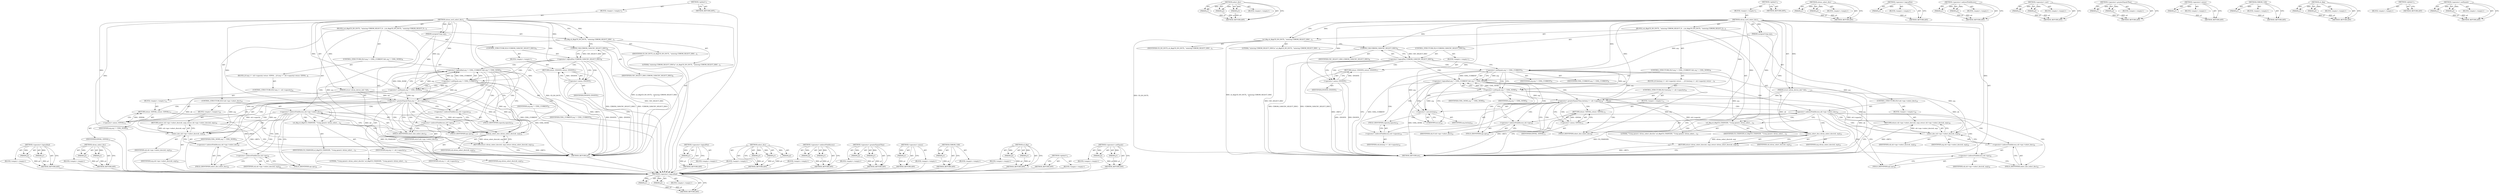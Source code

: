 digraph "&lt;operator&gt;.notEquals" {
vulnerable_109 [label=<(METHOD,&lt;operator&gt;.logicalAnd)>];
vulnerable_110 [label=<(PARAM,p1)>];
vulnerable_111 [label=<(PARAM,p2)>];
vulnerable_112 [label=<(BLOCK,&lt;empty&gt;,&lt;empty&gt;)>];
vulnerable_113 [label=<(METHOD_RETURN,ANY)>];
vulnerable_134 [label=<(METHOD,select_disc)>];
vulnerable_135 [label=<(PARAM,p1)>];
vulnerable_136 [label=<(PARAM,p2)>];
vulnerable_137 [label=<(PARAM,p3)>];
vulnerable_138 [label=<(BLOCK,&lt;empty&gt;,&lt;empty&gt;)>];
vulnerable_139 [label=<(METHOD_RETURN,ANY)>];
vulnerable_6 [label=<(METHOD,&lt;global&gt;)<SUB>1</SUB>>];
vulnerable_7 [label=<(BLOCK,&lt;empty&gt;,&lt;empty&gt;)<SUB>1</SUB>>];
vulnerable_8 [label=<(METHOD,cdrom_ioctl_select_disc)<SUB>1</SUB>>];
vulnerable_9 [label=<(PARAM,struct cdrom_device_info *cdi)<SUB>1</SUB>>];
vulnerable_10 [label=<(PARAM,unsigned long arg)<SUB>2</SUB>>];
vulnerable_11 [label=<(BLOCK,{
	cd_dbg(CD_DO_IOCTL, &quot;entering CDROM_SELECT_D...,{
	cd_dbg(CD_DO_IOCTL, &quot;entering CDROM_SELECT_D...)<SUB>3</SUB>>];
vulnerable_12 [label=<(cd_dbg,cd_dbg(CD_DO_IOCTL, &quot;entering CDROM_SELECT_DISC...)<SUB>4</SUB>>];
vulnerable_13 [label=<(IDENTIFIER,CD_DO_IOCTL,cd_dbg(CD_DO_IOCTL, &quot;entering CDROM_SELECT_DISC...)<SUB>4</SUB>>];
vulnerable_14 [label=<(LITERAL,&quot;entering CDROM_SELECT_DISC\n&quot;,cd_dbg(CD_DO_IOCTL, &quot;entering CDROM_SELECT_DISC...)<SUB>4</SUB>>];
vulnerable_15 [label=<(CONTROL_STRUCTURE,IF,if (!CDROM_CAN(CDC_SELECT_DISC)))<SUB>6</SUB>>];
vulnerable_16 [label=<(&lt;operator&gt;.logicalNot,!CDROM_CAN(CDC_SELECT_DISC))<SUB>6</SUB>>];
vulnerable_17 [label=<(CDROM_CAN,CDROM_CAN(CDC_SELECT_DISC))<SUB>6</SUB>>];
vulnerable_18 [label=<(IDENTIFIER,CDC_SELECT_DISC,CDROM_CAN(CDC_SELECT_DISC))<SUB>6</SUB>>];
vulnerable_19 [label=<(BLOCK,&lt;empty&gt;,&lt;empty&gt;)<SUB>7</SUB>>];
vulnerable_20 [label=<(RETURN,return -ENOSYS;,return -ENOSYS;)<SUB>7</SUB>>];
vulnerable_21 [label=<(&lt;operator&gt;.minus,-ENOSYS)<SUB>7</SUB>>];
vulnerable_22 [label=<(IDENTIFIER,ENOSYS,-ENOSYS)<SUB>7</SUB>>];
vulnerable_23 [label=<(CONTROL_STRUCTURE,IF,if (arg != CDSL_CURRENT &amp;&amp; arg != CDSL_NONE))<SUB>9</SUB>>];
vulnerable_24 [label=<(&lt;operator&gt;.logicalAnd,arg != CDSL_CURRENT &amp;&amp; arg != CDSL_NONE)<SUB>9</SUB>>];
vulnerable_25 [label=<(&lt;operator&gt;.notEquals,arg != CDSL_CURRENT)<SUB>9</SUB>>];
vulnerable_26 [label=<(IDENTIFIER,arg,arg != CDSL_CURRENT)<SUB>9</SUB>>];
vulnerable_27 [label=<(IDENTIFIER,CDSL_CURRENT,arg != CDSL_CURRENT)<SUB>9</SUB>>];
vulnerable_28 [label=<(&lt;operator&gt;.notEquals,arg != CDSL_NONE)<SUB>9</SUB>>];
vulnerable_29 [label=<(IDENTIFIER,arg,arg != CDSL_NONE)<SUB>9</SUB>>];
vulnerable_30 [label=<(IDENTIFIER,CDSL_NONE,arg != CDSL_NONE)<SUB>9</SUB>>];
vulnerable_31 [label=<(BLOCK,{
		if ((int)arg &gt;= cdi-&gt;capacity)
 			return -...,{
		if ((int)arg &gt;= cdi-&gt;capacity)
 			return -...)<SUB>9</SUB>>];
vulnerable_32 [label=<(CONTROL_STRUCTURE,IF,if ((int)arg &gt;= cdi-&gt;capacity))<SUB>10</SUB>>];
vulnerable_33 [label=<(&lt;operator&gt;.greaterEqualsThan,(int)arg &gt;= cdi-&gt;capacity)<SUB>10</SUB>>];
vulnerable_34 [label=<(&lt;operator&gt;.cast,(int)arg)<SUB>10</SUB>>];
vulnerable_35 [label=<(UNKNOWN,int,int)<SUB>10</SUB>>];
vulnerable_36 [label=<(IDENTIFIER,arg,(int)arg)<SUB>10</SUB>>];
vulnerable_37 [label=<(&lt;operator&gt;.indirectFieldAccess,cdi-&gt;capacity)<SUB>10</SUB>>];
vulnerable_38 [label=<(IDENTIFIER,cdi,(int)arg &gt;= cdi-&gt;capacity)<SUB>10</SUB>>];
vulnerable_39 [label=<(FIELD_IDENTIFIER,capacity,capacity)<SUB>10</SUB>>];
vulnerable_40 [label=<(BLOCK,&lt;empty&gt;,&lt;empty&gt;)<SUB>11</SUB>>];
vulnerable_41 [label=<(RETURN,return -EINVAL;,return -EINVAL;)<SUB>11</SUB>>];
vulnerable_42 [label=<(&lt;operator&gt;.minus,-EINVAL)<SUB>11</SUB>>];
vulnerable_43 [label=<(IDENTIFIER,EINVAL,-EINVAL)<SUB>11</SUB>>];
vulnerable_44 [label=<(CONTROL_STRUCTURE,IF,if (cdi-&gt;ops-&gt;select_disc))<SUB>19</SUB>>];
vulnerable_45 [label=<(&lt;operator&gt;.indirectFieldAccess,cdi-&gt;ops-&gt;select_disc)<SUB>19</SUB>>];
vulnerable_46 [label=<(&lt;operator&gt;.indirectFieldAccess,cdi-&gt;ops)<SUB>19</SUB>>];
vulnerable_47 [label=<(IDENTIFIER,cdi,if (cdi-&gt;ops-&gt;select_disc))<SUB>19</SUB>>];
vulnerable_48 [label=<(FIELD_IDENTIFIER,ops,ops)<SUB>19</SUB>>];
vulnerable_49 [label=<(FIELD_IDENTIFIER,select_disc,select_disc)<SUB>19</SUB>>];
vulnerable_50 [label=<(BLOCK,&lt;empty&gt;,&lt;empty&gt;)<SUB>20</SUB>>];
vulnerable_51 [label=<(RETURN,return cdi-&gt;ops-&gt;select_disc(cdi, arg);,return cdi-&gt;ops-&gt;select_disc(cdi, arg);)<SUB>20</SUB>>];
vulnerable_52 [label=<(select_disc,cdi-&gt;ops-&gt;select_disc(cdi, arg))<SUB>20</SUB>>];
vulnerable_53 [label=<(&lt;operator&gt;.indirectFieldAccess,cdi-&gt;ops-&gt;select_disc)<SUB>20</SUB>>];
vulnerable_54 [label=<(&lt;operator&gt;.indirectFieldAccess,cdi-&gt;ops)<SUB>20</SUB>>];
vulnerable_55 [label=<(IDENTIFIER,cdi,cdi-&gt;ops-&gt;select_disc(cdi, arg))<SUB>20</SUB>>];
vulnerable_56 [label=<(FIELD_IDENTIFIER,ops,ops)<SUB>20</SUB>>];
vulnerable_57 [label=<(FIELD_IDENTIFIER,select_disc,select_disc)<SUB>20</SUB>>];
vulnerable_58 [label=<(IDENTIFIER,cdi,cdi-&gt;ops-&gt;select_disc(cdi, arg))<SUB>20</SUB>>];
vulnerable_59 [label=<(IDENTIFIER,arg,cdi-&gt;ops-&gt;select_disc(cdi, arg))<SUB>20</SUB>>];
vulnerable_60 [label=<(cd_dbg,cd_dbg(CD_CHANGER, &quot;Using generic cdrom_select_...)<SUB>22</SUB>>];
vulnerable_61 [label=<(IDENTIFIER,CD_CHANGER,cd_dbg(CD_CHANGER, &quot;Using generic cdrom_select_...)<SUB>22</SUB>>];
vulnerable_62 [label=<(LITERAL,&quot;Using generic cdrom_select_disc()\n&quot;,cd_dbg(CD_CHANGER, &quot;Using generic cdrom_select_...)<SUB>22</SUB>>];
vulnerable_63 [label=<(RETURN,return cdrom_select_disc(cdi, arg);,return cdrom_select_disc(cdi, arg);)<SUB>23</SUB>>];
vulnerable_64 [label=<(cdrom_select_disc,cdrom_select_disc(cdi, arg))<SUB>23</SUB>>];
vulnerable_65 [label=<(IDENTIFIER,cdi,cdrom_select_disc(cdi, arg))<SUB>23</SUB>>];
vulnerable_66 [label=<(IDENTIFIER,arg,cdrom_select_disc(cdi, arg))<SUB>23</SUB>>];
vulnerable_67 [label=<(METHOD_RETURN,int)<SUB>1</SUB>>];
vulnerable_69 [label=<(METHOD_RETURN,ANY)<SUB>1</SUB>>];
vulnerable_140 [label=<(METHOD,cdrom_select_disc)>];
vulnerable_141 [label=<(PARAM,p1)>];
vulnerable_142 [label=<(PARAM,p2)>];
vulnerable_143 [label=<(BLOCK,&lt;empty&gt;,&lt;empty&gt;)>];
vulnerable_144 [label=<(METHOD_RETURN,ANY)>];
vulnerable_97 [label=<(METHOD,&lt;operator&gt;.logicalNot)>];
vulnerable_98 [label=<(PARAM,p1)>];
vulnerable_99 [label=<(BLOCK,&lt;empty&gt;,&lt;empty&gt;)>];
vulnerable_100 [label=<(METHOD_RETURN,ANY)>];
vulnerable_129 [label=<(METHOD,&lt;operator&gt;.indirectFieldAccess)>];
vulnerable_130 [label=<(PARAM,p1)>];
vulnerable_131 [label=<(PARAM,p2)>];
vulnerable_132 [label=<(BLOCK,&lt;empty&gt;,&lt;empty&gt;)>];
vulnerable_133 [label=<(METHOD_RETURN,ANY)>];
vulnerable_124 [label=<(METHOD,&lt;operator&gt;.cast)>];
vulnerable_125 [label=<(PARAM,p1)>];
vulnerable_126 [label=<(PARAM,p2)>];
vulnerable_127 [label=<(BLOCK,&lt;empty&gt;,&lt;empty&gt;)>];
vulnerable_128 [label=<(METHOD_RETURN,ANY)>];
vulnerable_119 [label=<(METHOD,&lt;operator&gt;.greaterEqualsThan)>];
vulnerable_120 [label=<(PARAM,p1)>];
vulnerable_121 [label=<(PARAM,p2)>];
vulnerable_122 [label=<(BLOCK,&lt;empty&gt;,&lt;empty&gt;)>];
vulnerable_123 [label=<(METHOD_RETURN,ANY)>];
vulnerable_105 [label=<(METHOD,&lt;operator&gt;.minus)>];
vulnerable_106 [label=<(PARAM,p1)>];
vulnerable_107 [label=<(BLOCK,&lt;empty&gt;,&lt;empty&gt;)>];
vulnerable_108 [label=<(METHOD_RETURN,ANY)>];
vulnerable_101 [label=<(METHOD,CDROM_CAN)>];
vulnerable_102 [label=<(PARAM,p1)>];
vulnerable_103 [label=<(BLOCK,&lt;empty&gt;,&lt;empty&gt;)>];
vulnerable_104 [label=<(METHOD_RETURN,ANY)>];
vulnerable_92 [label=<(METHOD,cd_dbg)>];
vulnerable_93 [label=<(PARAM,p1)>];
vulnerable_94 [label=<(PARAM,p2)>];
vulnerable_95 [label=<(BLOCK,&lt;empty&gt;,&lt;empty&gt;)>];
vulnerable_96 [label=<(METHOD_RETURN,ANY)>];
vulnerable_86 [label=<(METHOD,&lt;global&gt;)<SUB>1</SUB>>];
vulnerable_87 [label=<(BLOCK,&lt;empty&gt;,&lt;empty&gt;)>];
vulnerable_88 [label=<(METHOD_RETURN,ANY)>];
vulnerable_114 [label=<(METHOD,&lt;operator&gt;.notEquals)>];
vulnerable_115 [label=<(PARAM,p1)>];
vulnerable_116 [label=<(PARAM,p2)>];
vulnerable_117 [label=<(BLOCK,&lt;empty&gt;,&lt;empty&gt;)>];
vulnerable_118 [label=<(METHOD_RETURN,ANY)>];
fixed_107 [label=<(METHOD,&lt;operator&gt;.logicalAnd)>];
fixed_108 [label=<(PARAM,p1)>];
fixed_109 [label=<(PARAM,p2)>];
fixed_110 [label=<(BLOCK,&lt;empty&gt;,&lt;empty&gt;)>];
fixed_111 [label=<(METHOD_RETURN,ANY)>];
fixed_133 [label=<(METHOD,cdrom_select_disc)>];
fixed_134 [label=<(PARAM,p1)>];
fixed_135 [label=<(PARAM,p2)>];
fixed_136 [label=<(BLOCK,&lt;empty&gt;,&lt;empty&gt;)>];
fixed_137 [label=<(METHOD_RETURN,ANY)>];
fixed_6 [label=<(METHOD,&lt;global&gt;)<SUB>1</SUB>>];
fixed_7 [label=<(BLOCK,&lt;empty&gt;,&lt;empty&gt;)<SUB>1</SUB>>];
fixed_8 [label=<(METHOD,cdrom_ioctl_select_disc)<SUB>1</SUB>>];
fixed_9 [label=<(PARAM,struct cdrom_device_info *cdi)<SUB>1</SUB>>];
fixed_10 [label=<(PARAM,unsigned long arg)<SUB>2</SUB>>];
fixed_11 [label=<(BLOCK,{
	cd_dbg(CD_DO_IOCTL, &quot;entering CDROM_SELECT_D...,{
	cd_dbg(CD_DO_IOCTL, &quot;entering CDROM_SELECT_D...)<SUB>3</SUB>>];
fixed_12 [label=<(cd_dbg,cd_dbg(CD_DO_IOCTL, &quot;entering CDROM_SELECT_DISC...)<SUB>4</SUB>>];
fixed_13 [label=<(IDENTIFIER,CD_DO_IOCTL,cd_dbg(CD_DO_IOCTL, &quot;entering CDROM_SELECT_DISC...)<SUB>4</SUB>>];
fixed_14 [label=<(LITERAL,&quot;entering CDROM_SELECT_DISC\n&quot;,cd_dbg(CD_DO_IOCTL, &quot;entering CDROM_SELECT_DISC...)<SUB>4</SUB>>];
fixed_15 [label=<(CONTROL_STRUCTURE,IF,if (!CDROM_CAN(CDC_SELECT_DISC)))<SUB>6</SUB>>];
fixed_16 [label=<(&lt;operator&gt;.logicalNot,!CDROM_CAN(CDC_SELECT_DISC))<SUB>6</SUB>>];
fixed_17 [label=<(CDROM_CAN,CDROM_CAN(CDC_SELECT_DISC))<SUB>6</SUB>>];
fixed_18 [label=<(IDENTIFIER,CDC_SELECT_DISC,CDROM_CAN(CDC_SELECT_DISC))<SUB>6</SUB>>];
fixed_19 [label=<(BLOCK,&lt;empty&gt;,&lt;empty&gt;)<SUB>7</SUB>>];
fixed_20 [label=<(RETURN,return -ENOSYS;,return -ENOSYS;)<SUB>7</SUB>>];
fixed_21 [label=<(&lt;operator&gt;.minus,-ENOSYS)<SUB>7</SUB>>];
fixed_22 [label=<(IDENTIFIER,ENOSYS,-ENOSYS)<SUB>7</SUB>>];
fixed_23 [label=<(CONTROL_STRUCTURE,IF,if (arg != CDSL_CURRENT &amp;&amp; arg != CDSL_NONE))<SUB>9</SUB>>];
fixed_24 [label=<(&lt;operator&gt;.logicalAnd,arg != CDSL_CURRENT &amp;&amp; arg != CDSL_NONE)<SUB>9</SUB>>];
fixed_25 [label=<(&lt;operator&gt;.notEquals,arg != CDSL_CURRENT)<SUB>9</SUB>>];
fixed_26 [label=<(IDENTIFIER,arg,arg != CDSL_CURRENT)<SUB>9</SUB>>];
fixed_27 [label=<(IDENTIFIER,CDSL_CURRENT,arg != CDSL_CURRENT)<SUB>9</SUB>>];
fixed_28 [label=<(&lt;operator&gt;.notEquals,arg != CDSL_NONE)<SUB>9</SUB>>];
fixed_29 [label=<(IDENTIFIER,arg,arg != CDSL_NONE)<SUB>9</SUB>>];
fixed_30 [label=<(IDENTIFIER,CDSL_NONE,arg != CDSL_NONE)<SUB>9</SUB>>];
fixed_31 [label=<(BLOCK,{
		if (arg &gt;= cdi-&gt;capacity)
 			return -EINVA...,{
		if (arg &gt;= cdi-&gt;capacity)
 			return -EINVA...)<SUB>9</SUB>>];
fixed_32 [label=<(CONTROL_STRUCTURE,IF,if (arg &gt;= cdi-&gt;capacity))<SUB>10</SUB>>];
fixed_33 [label=<(&lt;operator&gt;.greaterEqualsThan,arg &gt;= cdi-&gt;capacity)<SUB>10</SUB>>];
fixed_34 [label=<(IDENTIFIER,arg,arg &gt;= cdi-&gt;capacity)<SUB>10</SUB>>];
fixed_35 [label=<(&lt;operator&gt;.indirectFieldAccess,cdi-&gt;capacity)<SUB>10</SUB>>];
fixed_36 [label=<(IDENTIFIER,cdi,arg &gt;= cdi-&gt;capacity)<SUB>10</SUB>>];
fixed_37 [label=<(FIELD_IDENTIFIER,capacity,capacity)<SUB>10</SUB>>];
fixed_38 [label=<(BLOCK,&lt;empty&gt;,&lt;empty&gt;)<SUB>11</SUB>>];
fixed_39 [label=<(RETURN,return -EINVAL;,return -EINVAL;)<SUB>11</SUB>>];
fixed_40 [label=<(&lt;operator&gt;.minus,-EINVAL)<SUB>11</SUB>>];
fixed_41 [label=<(IDENTIFIER,EINVAL,-EINVAL)<SUB>11</SUB>>];
fixed_42 [label=<(CONTROL_STRUCTURE,IF,if (cdi-&gt;ops-&gt;select_disc))<SUB>19</SUB>>];
fixed_43 [label=<(&lt;operator&gt;.indirectFieldAccess,cdi-&gt;ops-&gt;select_disc)<SUB>19</SUB>>];
fixed_44 [label=<(&lt;operator&gt;.indirectFieldAccess,cdi-&gt;ops)<SUB>19</SUB>>];
fixed_45 [label=<(IDENTIFIER,cdi,if (cdi-&gt;ops-&gt;select_disc))<SUB>19</SUB>>];
fixed_46 [label=<(FIELD_IDENTIFIER,ops,ops)<SUB>19</SUB>>];
fixed_47 [label=<(FIELD_IDENTIFIER,select_disc,select_disc)<SUB>19</SUB>>];
fixed_48 [label=<(BLOCK,&lt;empty&gt;,&lt;empty&gt;)<SUB>20</SUB>>];
fixed_49 [label=<(RETURN,return cdi-&gt;ops-&gt;select_disc(cdi, arg);,return cdi-&gt;ops-&gt;select_disc(cdi, arg);)<SUB>20</SUB>>];
fixed_50 [label=<(select_disc,cdi-&gt;ops-&gt;select_disc(cdi, arg))<SUB>20</SUB>>];
fixed_51 [label=<(&lt;operator&gt;.indirectFieldAccess,cdi-&gt;ops-&gt;select_disc)<SUB>20</SUB>>];
fixed_52 [label=<(&lt;operator&gt;.indirectFieldAccess,cdi-&gt;ops)<SUB>20</SUB>>];
fixed_53 [label=<(IDENTIFIER,cdi,cdi-&gt;ops-&gt;select_disc(cdi, arg))<SUB>20</SUB>>];
fixed_54 [label=<(FIELD_IDENTIFIER,ops,ops)<SUB>20</SUB>>];
fixed_55 [label=<(FIELD_IDENTIFIER,select_disc,select_disc)<SUB>20</SUB>>];
fixed_56 [label=<(IDENTIFIER,cdi,cdi-&gt;ops-&gt;select_disc(cdi, arg))<SUB>20</SUB>>];
fixed_57 [label=<(IDENTIFIER,arg,cdi-&gt;ops-&gt;select_disc(cdi, arg))<SUB>20</SUB>>];
fixed_58 [label=<(cd_dbg,cd_dbg(CD_CHANGER, &quot;Using generic cdrom_select_...)<SUB>22</SUB>>];
fixed_59 [label=<(IDENTIFIER,CD_CHANGER,cd_dbg(CD_CHANGER, &quot;Using generic cdrom_select_...)<SUB>22</SUB>>];
fixed_60 [label=<(LITERAL,&quot;Using generic cdrom_select_disc()\n&quot;,cd_dbg(CD_CHANGER, &quot;Using generic cdrom_select_...)<SUB>22</SUB>>];
fixed_61 [label=<(RETURN,return cdrom_select_disc(cdi, arg);,return cdrom_select_disc(cdi, arg);)<SUB>23</SUB>>];
fixed_62 [label=<(cdrom_select_disc,cdrom_select_disc(cdi, arg))<SUB>23</SUB>>];
fixed_63 [label=<(IDENTIFIER,cdi,cdrom_select_disc(cdi, arg))<SUB>23</SUB>>];
fixed_64 [label=<(IDENTIFIER,arg,cdrom_select_disc(cdi, arg))<SUB>23</SUB>>];
fixed_65 [label=<(METHOD_RETURN,int)<SUB>1</SUB>>];
fixed_67 [label=<(METHOD_RETURN,ANY)<SUB>1</SUB>>];
fixed_95 [label=<(METHOD,&lt;operator&gt;.logicalNot)>];
fixed_96 [label=<(PARAM,p1)>];
fixed_97 [label=<(BLOCK,&lt;empty&gt;,&lt;empty&gt;)>];
fixed_98 [label=<(METHOD_RETURN,ANY)>];
fixed_127 [label=<(METHOD,select_disc)>];
fixed_128 [label=<(PARAM,p1)>];
fixed_129 [label=<(PARAM,p2)>];
fixed_130 [label=<(PARAM,p3)>];
fixed_131 [label=<(BLOCK,&lt;empty&gt;,&lt;empty&gt;)>];
fixed_132 [label=<(METHOD_RETURN,ANY)>];
fixed_122 [label=<(METHOD,&lt;operator&gt;.indirectFieldAccess)>];
fixed_123 [label=<(PARAM,p1)>];
fixed_124 [label=<(PARAM,p2)>];
fixed_125 [label=<(BLOCK,&lt;empty&gt;,&lt;empty&gt;)>];
fixed_126 [label=<(METHOD_RETURN,ANY)>];
fixed_117 [label=<(METHOD,&lt;operator&gt;.greaterEqualsThan)>];
fixed_118 [label=<(PARAM,p1)>];
fixed_119 [label=<(PARAM,p2)>];
fixed_120 [label=<(BLOCK,&lt;empty&gt;,&lt;empty&gt;)>];
fixed_121 [label=<(METHOD_RETURN,ANY)>];
fixed_103 [label=<(METHOD,&lt;operator&gt;.minus)>];
fixed_104 [label=<(PARAM,p1)>];
fixed_105 [label=<(BLOCK,&lt;empty&gt;,&lt;empty&gt;)>];
fixed_106 [label=<(METHOD_RETURN,ANY)>];
fixed_99 [label=<(METHOD,CDROM_CAN)>];
fixed_100 [label=<(PARAM,p1)>];
fixed_101 [label=<(BLOCK,&lt;empty&gt;,&lt;empty&gt;)>];
fixed_102 [label=<(METHOD_RETURN,ANY)>];
fixed_90 [label=<(METHOD,cd_dbg)>];
fixed_91 [label=<(PARAM,p1)>];
fixed_92 [label=<(PARAM,p2)>];
fixed_93 [label=<(BLOCK,&lt;empty&gt;,&lt;empty&gt;)>];
fixed_94 [label=<(METHOD_RETURN,ANY)>];
fixed_84 [label=<(METHOD,&lt;global&gt;)<SUB>1</SUB>>];
fixed_85 [label=<(BLOCK,&lt;empty&gt;,&lt;empty&gt;)>];
fixed_86 [label=<(METHOD_RETURN,ANY)>];
fixed_112 [label=<(METHOD,&lt;operator&gt;.notEquals)>];
fixed_113 [label=<(PARAM,p1)>];
fixed_114 [label=<(PARAM,p2)>];
fixed_115 [label=<(BLOCK,&lt;empty&gt;,&lt;empty&gt;)>];
fixed_116 [label=<(METHOD_RETURN,ANY)>];
vulnerable_109 -> vulnerable_110  [key=0, label="AST: "];
vulnerable_109 -> vulnerable_110  [key=1, label="DDG: "];
vulnerable_109 -> vulnerable_112  [key=0, label="AST: "];
vulnerable_109 -> vulnerable_111  [key=0, label="AST: "];
vulnerable_109 -> vulnerable_111  [key=1, label="DDG: "];
vulnerable_109 -> vulnerable_113  [key=0, label="AST: "];
vulnerable_109 -> vulnerable_113  [key=1, label="CFG: "];
vulnerable_110 -> vulnerable_113  [key=0, label="DDG: p1"];
vulnerable_111 -> vulnerable_113  [key=0, label="DDG: p2"];
vulnerable_134 -> vulnerable_135  [key=0, label="AST: "];
vulnerable_134 -> vulnerable_135  [key=1, label="DDG: "];
vulnerable_134 -> vulnerable_138  [key=0, label="AST: "];
vulnerable_134 -> vulnerable_136  [key=0, label="AST: "];
vulnerable_134 -> vulnerable_136  [key=1, label="DDG: "];
vulnerable_134 -> vulnerable_139  [key=0, label="AST: "];
vulnerable_134 -> vulnerable_139  [key=1, label="CFG: "];
vulnerable_134 -> vulnerable_137  [key=0, label="AST: "];
vulnerable_134 -> vulnerable_137  [key=1, label="DDG: "];
vulnerable_135 -> vulnerable_139  [key=0, label="DDG: p1"];
vulnerable_136 -> vulnerable_139  [key=0, label="DDG: p2"];
vulnerable_137 -> vulnerable_139  [key=0, label="DDG: p3"];
vulnerable_6 -> vulnerable_7  [key=0, label="AST: "];
vulnerable_6 -> vulnerable_69  [key=0, label="AST: "];
vulnerable_6 -> vulnerable_69  [key=1, label="CFG: "];
vulnerable_7 -> vulnerable_8  [key=0, label="AST: "];
vulnerable_8 -> vulnerable_9  [key=0, label="AST: "];
vulnerable_8 -> vulnerable_9  [key=1, label="DDG: "];
vulnerable_8 -> vulnerable_10  [key=0, label="AST: "];
vulnerable_8 -> vulnerable_10  [key=1, label="DDG: "];
vulnerable_8 -> vulnerable_11  [key=0, label="AST: "];
vulnerable_8 -> vulnerable_67  [key=0, label="AST: "];
vulnerable_8 -> vulnerable_12  [key=0, label="CFG: "];
vulnerable_8 -> vulnerable_12  [key=1, label="DDG: "];
vulnerable_8 -> vulnerable_60  [key=0, label="DDG: "];
vulnerable_8 -> vulnerable_64  [key=0, label="DDG: "];
vulnerable_8 -> vulnerable_17  [key=0, label="DDG: "];
vulnerable_8 -> vulnerable_25  [key=0, label="DDG: "];
vulnerable_8 -> vulnerable_28  [key=0, label="DDG: "];
vulnerable_8 -> vulnerable_21  [key=0, label="DDG: "];
vulnerable_8 -> vulnerable_33  [key=0, label="DDG: "];
vulnerable_8 -> vulnerable_52  [key=0, label="DDG: "];
vulnerable_8 -> vulnerable_34  [key=0, label="DDG: "];
vulnerable_8 -> vulnerable_42  [key=0, label="DDG: "];
vulnerable_9 -> vulnerable_67  [key=0, label="DDG: cdi"];
vulnerable_9 -> vulnerable_64  [key=0, label="DDG: cdi"];
vulnerable_9 -> vulnerable_33  [key=0, label="DDG: cdi"];
vulnerable_9 -> vulnerable_52  [key=0, label="DDG: cdi"];
vulnerable_10 -> vulnerable_67  [key=0, label="DDG: arg"];
vulnerable_10 -> vulnerable_25  [key=0, label="DDG: arg"];
vulnerable_11 -> vulnerable_12  [key=0, label="AST: "];
vulnerable_11 -> vulnerable_15  [key=0, label="AST: "];
vulnerable_11 -> vulnerable_23  [key=0, label="AST: "];
vulnerable_11 -> vulnerable_44  [key=0, label="AST: "];
vulnerable_11 -> vulnerable_60  [key=0, label="AST: "];
vulnerable_11 -> vulnerable_63  [key=0, label="AST: "];
vulnerable_12 -> vulnerable_13  [key=0, label="AST: "];
vulnerable_12 -> vulnerable_14  [key=0, label="AST: "];
vulnerable_12 -> vulnerable_17  [key=0, label="CFG: "];
vulnerable_12 -> vulnerable_67  [key=0, label="DDG: cd_dbg(CD_DO_IOCTL, &quot;entering CDROM_SELECT_DISC\n&quot;)"];
vulnerable_12 -> vulnerable_67  [key=1, label="DDG: CD_DO_IOCTL"];
vulnerable_15 -> vulnerable_16  [key=0, label="AST: "];
vulnerable_15 -> vulnerable_19  [key=0, label="AST: "];
vulnerable_16 -> vulnerable_17  [key=0, label="AST: "];
vulnerable_16 -> vulnerable_21  [key=0, label="CFG: "];
vulnerable_16 -> vulnerable_21  [key=1, label="CDG: "];
vulnerable_16 -> vulnerable_25  [key=0, label="CFG: "];
vulnerable_16 -> vulnerable_25  [key=1, label="CDG: "];
vulnerable_16 -> vulnerable_67  [key=0, label="DDG: CDROM_CAN(CDC_SELECT_DISC)"];
vulnerable_16 -> vulnerable_67  [key=1, label="DDG: !CDROM_CAN(CDC_SELECT_DISC)"];
vulnerable_16 -> vulnerable_24  [key=0, label="CDG: "];
vulnerable_16 -> vulnerable_20  [key=0, label="CDG: "];
vulnerable_17 -> vulnerable_18  [key=0, label="AST: "];
vulnerable_17 -> vulnerable_16  [key=0, label="CFG: "];
vulnerable_17 -> vulnerable_16  [key=1, label="DDG: CDC_SELECT_DISC"];
vulnerable_17 -> vulnerable_67  [key=0, label="DDG: CDC_SELECT_DISC"];
vulnerable_19 -> vulnerable_20  [key=0, label="AST: "];
vulnerable_20 -> vulnerable_21  [key=0, label="AST: "];
vulnerable_20 -> vulnerable_67  [key=0, label="CFG: "];
vulnerable_20 -> vulnerable_67  [key=1, label="DDG: &lt;RET&gt;"];
vulnerable_21 -> vulnerable_22  [key=0, label="AST: "];
vulnerable_21 -> vulnerable_20  [key=0, label="CFG: "];
vulnerable_21 -> vulnerable_20  [key=1, label="DDG: -ENOSYS"];
vulnerable_21 -> vulnerable_67  [key=0, label="DDG: ENOSYS"];
vulnerable_21 -> vulnerable_67  [key=1, label="DDG: -ENOSYS"];
vulnerable_23 -> vulnerable_24  [key=0, label="AST: "];
vulnerable_23 -> vulnerable_31  [key=0, label="AST: "];
vulnerable_24 -> vulnerable_25  [key=0, label="AST: "];
vulnerable_24 -> vulnerable_28  [key=0, label="AST: "];
vulnerable_24 -> vulnerable_35  [key=0, label="CFG: "];
vulnerable_24 -> vulnerable_35  [key=1, label="CDG: "];
vulnerable_24 -> vulnerable_48  [key=0, label="CFG: "];
vulnerable_24 -> vulnerable_48  [key=1, label="CDG: "];
vulnerable_24 -> vulnerable_34  [key=0, label="CDG: "];
vulnerable_24 -> vulnerable_49  [key=0, label="CDG: "];
vulnerable_24 -> vulnerable_33  [key=0, label="CDG: "];
vulnerable_24 -> vulnerable_37  [key=0, label="CDG: "];
vulnerable_24 -> vulnerable_46  [key=0, label="CDG: "];
vulnerable_24 -> vulnerable_45  [key=0, label="CDG: "];
vulnerable_24 -> vulnerable_39  [key=0, label="CDG: "];
vulnerable_25 -> vulnerable_26  [key=0, label="AST: "];
vulnerable_25 -> vulnerable_27  [key=0, label="AST: "];
vulnerable_25 -> vulnerable_24  [key=0, label="CFG: "];
vulnerable_25 -> vulnerable_24  [key=1, label="DDG: arg"];
vulnerable_25 -> vulnerable_24  [key=2, label="DDG: CDSL_CURRENT"];
vulnerable_25 -> vulnerable_28  [key=0, label="CFG: "];
vulnerable_25 -> vulnerable_28  [key=1, label="DDG: arg"];
vulnerable_25 -> vulnerable_28  [key=2, label="CDG: "];
vulnerable_25 -> vulnerable_67  [key=0, label="DDG: CDSL_CURRENT"];
vulnerable_25 -> vulnerable_64  [key=0, label="DDG: arg"];
vulnerable_25 -> vulnerable_33  [key=0, label="DDG: arg"];
vulnerable_25 -> vulnerable_52  [key=0, label="DDG: arg"];
vulnerable_25 -> vulnerable_34  [key=0, label="DDG: arg"];
vulnerable_28 -> vulnerable_29  [key=0, label="AST: "];
vulnerable_28 -> vulnerable_30  [key=0, label="AST: "];
vulnerable_28 -> vulnerable_24  [key=0, label="CFG: "];
vulnerable_28 -> vulnerable_24  [key=1, label="DDG: arg"];
vulnerable_28 -> vulnerable_24  [key=2, label="DDG: CDSL_NONE"];
vulnerable_28 -> vulnerable_67  [key=0, label="DDG: CDSL_NONE"];
vulnerable_28 -> vulnerable_64  [key=0, label="DDG: arg"];
vulnerable_28 -> vulnerable_33  [key=0, label="DDG: arg"];
vulnerable_28 -> vulnerable_52  [key=0, label="DDG: arg"];
vulnerable_28 -> vulnerable_34  [key=0, label="DDG: arg"];
vulnerable_31 -> vulnerable_32  [key=0, label="AST: "];
vulnerable_32 -> vulnerable_33  [key=0, label="AST: "];
vulnerable_32 -> vulnerable_40  [key=0, label="AST: "];
vulnerable_33 -> vulnerable_34  [key=0, label="AST: "];
vulnerable_33 -> vulnerable_37  [key=0, label="AST: "];
vulnerable_33 -> vulnerable_42  [key=0, label="CFG: "];
vulnerable_33 -> vulnerable_42  [key=1, label="CDG: "];
vulnerable_33 -> vulnerable_48  [key=0, label="CFG: "];
vulnerable_33 -> vulnerable_48  [key=1, label="CDG: "];
vulnerable_33 -> vulnerable_64  [key=0, label="DDG: cdi-&gt;capacity"];
vulnerable_33 -> vulnerable_52  [key=0, label="DDG: cdi-&gt;capacity"];
vulnerable_33 -> vulnerable_49  [key=0, label="CDG: "];
vulnerable_33 -> vulnerable_46  [key=0, label="CDG: "];
vulnerable_33 -> vulnerable_41  [key=0, label="CDG: "];
vulnerable_33 -> vulnerable_45  [key=0, label="CDG: "];
vulnerable_34 -> vulnerable_35  [key=0, label="AST: "];
vulnerable_34 -> vulnerable_36  [key=0, label="AST: "];
vulnerable_34 -> vulnerable_39  [key=0, label="CFG: "];
vulnerable_35 -> vulnerable_34  [key=0, label="CFG: "];
vulnerable_37 -> vulnerable_38  [key=0, label="AST: "];
vulnerable_37 -> vulnerable_39  [key=0, label="AST: "];
vulnerable_37 -> vulnerable_33  [key=0, label="CFG: "];
vulnerable_39 -> vulnerable_37  [key=0, label="CFG: "];
vulnerable_40 -> vulnerable_41  [key=0, label="AST: "];
vulnerable_41 -> vulnerable_42  [key=0, label="AST: "];
vulnerable_41 -> vulnerable_67  [key=0, label="CFG: "];
vulnerable_41 -> vulnerable_67  [key=1, label="DDG: &lt;RET&gt;"];
vulnerable_42 -> vulnerable_43  [key=0, label="AST: "];
vulnerable_42 -> vulnerable_41  [key=0, label="CFG: "];
vulnerable_42 -> vulnerable_41  [key=1, label="DDG: -EINVAL"];
vulnerable_44 -> vulnerable_45  [key=0, label="AST: "];
vulnerable_44 -> vulnerable_50  [key=0, label="AST: "];
vulnerable_45 -> vulnerable_46  [key=0, label="AST: "];
vulnerable_45 -> vulnerable_49  [key=0, label="AST: "];
vulnerable_45 -> vulnerable_56  [key=0, label="CFG: "];
vulnerable_45 -> vulnerable_56  [key=1, label="CDG: "];
vulnerable_45 -> vulnerable_60  [key=0, label="CFG: "];
vulnerable_45 -> vulnerable_60  [key=1, label="CDG: "];
vulnerable_45 -> vulnerable_64  [key=0, label="CDG: "];
vulnerable_45 -> vulnerable_51  [key=0, label="CDG: "];
vulnerable_45 -> vulnerable_57  [key=0, label="CDG: "];
vulnerable_45 -> vulnerable_52  [key=0, label="CDG: "];
vulnerable_45 -> vulnerable_53  [key=0, label="CDG: "];
vulnerable_45 -> vulnerable_63  [key=0, label="CDG: "];
vulnerable_45 -> vulnerable_54  [key=0, label="CDG: "];
vulnerable_46 -> vulnerable_47  [key=0, label="AST: "];
vulnerable_46 -> vulnerable_48  [key=0, label="AST: "];
vulnerable_46 -> vulnerable_49  [key=0, label="CFG: "];
vulnerable_48 -> vulnerable_46  [key=0, label="CFG: "];
vulnerable_49 -> vulnerable_45  [key=0, label="CFG: "];
vulnerable_50 -> vulnerable_51  [key=0, label="AST: "];
vulnerable_51 -> vulnerable_52  [key=0, label="AST: "];
vulnerable_51 -> vulnerable_67  [key=0, label="CFG: "];
vulnerable_51 -> vulnerable_67  [key=1, label="DDG: &lt;RET&gt;"];
vulnerable_52 -> vulnerable_53  [key=0, label="AST: "];
vulnerable_52 -> vulnerable_58  [key=0, label="AST: "];
vulnerable_52 -> vulnerable_59  [key=0, label="AST: "];
vulnerable_52 -> vulnerable_51  [key=0, label="CFG: "];
vulnerable_52 -> vulnerable_51  [key=1, label="DDG: cdi-&gt;ops-&gt;select_disc(cdi, arg)"];
vulnerable_53 -> vulnerable_54  [key=0, label="AST: "];
vulnerable_53 -> vulnerable_57  [key=0, label="AST: "];
vulnerable_53 -> vulnerable_52  [key=0, label="CFG: "];
vulnerable_54 -> vulnerable_55  [key=0, label="AST: "];
vulnerable_54 -> vulnerable_56  [key=0, label="AST: "];
vulnerable_54 -> vulnerable_57  [key=0, label="CFG: "];
vulnerable_56 -> vulnerable_54  [key=0, label="CFG: "];
vulnerable_57 -> vulnerable_53  [key=0, label="CFG: "];
vulnerable_60 -> vulnerable_61  [key=0, label="AST: "];
vulnerable_60 -> vulnerable_62  [key=0, label="AST: "];
vulnerable_60 -> vulnerable_64  [key=0, label="CFG: "];
vulnerable_60 -> vulnerable_67  [key=0, label="DDG: CD_CHANGER"];
vulnerable_63 -> vulnerable_64  [key=0, label="AST: "];
vulnerable_63 -> vulnerable_67  [key=0, label="CFG: "];
vulnerable_63 -> vulnerable_67  [key=1, label="DDG: &lt;RET&gt;"];
vulnerable_64 -> vulnerable_65  [key=0, label="AST: "];
vulnerable_64 -> vulnerable_66  [key=0, label="AST: "];
vulnerable_64 -> vulnerable_63  [key=0, label="CFG: "];
vulnerable_64 -> vulnerable_63  [key=1, label="DDG: cdrom_select_disc(cdi, arg)"];
vulnerable_140 -> vulnerable_141  [key=0, label="AST: "];
vulnerable_140 -> vulnerable_141  [key=1, label="DDG: "];
vulnerable_140 -> vulnerable_143  [key=0, label="AST: "];
vulnerable_140 -> vulnerable_142  [key=0, label="AST: "];
vulnerable_140 -> vulnerable_142  [key=1, label="DDG: "];
vulnerable_140 -> vulnerable_144  [key=0, label="AST: "];
vulnerable_140 -> vulnerable_144  [key=1, label="CFG: "];
vulnerable_141 -> vulnerable_144  [key=0, label="DDG: p1"];
vulnerable_142 -> vulnerable_144  [key=0, label="DDG: p2"];
vulnerable_97 -> vulnerable_98  [key=0, label="AST: "];
vulnerable_97 -> vulnerable_98  [key=1, label="DDG: "];
vulnerable_97 -> vulnerable_99  [key=0, label="AST: "];
vulnerable_97 -> vulnerable_100  [key=0, label="AST: "];
vulnerable_97 -> vulnerable_100  [key=1, label="CFG: "];
vulnerable_98 -> vulnerable_100  [key=0, label="DDG: p1"];
vulnerable_129 -> vulnerable_130  [key=0, label="AST: "];
vulnerable_129 -> vulnerable_130  [key=1, label="DDG: "];
vulnerable_129 -> vulnerable_132  [key=0, label="AST: "];
vulnerable_129 -> vulnerable_131  [key=0, label="AST: "];
vulnerable_129 -> vulnerable_131  [key=1, label="DDG: "];
vulnerable_129 -> vulnerable_133  [key=0, label="AST: "];
vulnerable_129 -> vulnerable_133  [key=1, label="CFG: "];
vulnerable_130 -> vulnerable_133  [key=0, label="DDG: p1"];
vulnerable_131 -> vulnerable_133  [key=0, label="DDG: p2"];
vulnerable_124 -> vulnerable_125  [key=0, label="AST: "];
vulnerable_124 -> vulnerable_125  [key=1, label="DDG: "];
vulnerable_124 -> vulnerable_127  [key=0, label="AST: "];
vulnerable_124 -> vulnerable_126  [key=0, label="AST: "];
vulnerable_124 -> vulnerable_126  [key=1, label="DDG: "];
vulnerable_124 -> vulnerable_128  [key=0, label="AST: "];
vulnerable_124 -> vulnerable_128  [key=1, label="CFG: "];
vulnerable_125 -> vulnerable_128  [key=0, label="DDG: p1"];
vulnerable_126 -> vulnerable_128  [key=0, label="DDG: p2"];
vulnerable_119 -> vulnerable_120  [key=0, label="AST: "];
vulnerable_119 -> vulnerable_120  [key=1, label="DDG: "];
vulnerable_119 -> vulnerable_122  [key=0, label="AST: "];
vulnerable_119 -> vulnerable_121  [key=0, label="AST: "];
vulnerable_119 -> vulnerable_121  [key=1, label="DDG: "];
vulnerable_119 -> vulnerable_123  [key=0, label="AST: "];
vulnerable_119 -> vulnerable_123  [key=1, label="CFG: "];
vulnerable_120 -> vulnerable_123  [key=0, label="DDG: p1"];
vulnerable_121 -> vulnerable_123  [key=0, label="DDG: p2"];
vulnerable_105 -> vulnerable_106  [key=0, label="AST: "];
vulnerable_105 -> vulnerable_106  [key=1, label="DDG: "];
vulnerable_105 -> vulnerable_107  [key=0, label="AST: "];
vulnerable_105 -> vulnerable_108  [key=0, label="AST: "];
vulnerable_105 -> vulnerable_108  [key=1, label="CFG: "];
vulnerable_106 -> vulnerable_108  [key=0, label="DDG: p1"];
vulnerable_101 -> vulnerable_102  [key=0, label="AST: "];
vulnerable_101 -> vulnerable_102  [key=1, label="DDG: "];
vulnerable_101 -> vulnerable_103  [key=0, label="AST: "];
vulnerable_101 -> vulnerable_104  [key=0, label="AST: "];
vulnerable_101 -> vulnerable_104  [key=1, label="CFG: "];
vulnerable_102 -> vulnerable_104  [key=0, label="DDG: p1"];
vulnerable_92 -> vulnerable_93  [key=0, label="AST: "];
vulnerable_92 -> vulnerable_93  [key=1, label="DDG: "];
vulnerable_92 -> vulnerable_95  [key=0, label="AST: "];
vulnerable_92 -> vulnerable_94  [key=0, label="AST: "];
vulnerable_92 -> vulnerable_94  [key=1, label="DDG: "];
vulnerable_92 -> vulnerable_96  [key=0, label="AST: "];
vulnerable_92 -> vulnerable_96  [key=1, label="CFG: "];
vulnerable_93 -> vulnerable_96  [key=0, label="DDG: p1"];
vulnerable_94 -> vulnerable_96  [key=0, label="DDG: p2"];
vulnerable_86 -> vulnerable_87  [key=0, label="AST: "];
vulnerable_86 -> vulnerable_88  [key=0, label="AST: "];
vulnerable_86 -> vulnerable_88  [key=1, label="CFG: "];
vulnerable_114 -> vulnerable_115  [key=0, label="AST: "];
vulnerable_114 -> vulnerable_115  [key=1, label="DDG: "];
vulnerable_114 -> vulnerable_117  [key=0, label="AST: "];
vulnerable_114 -> vulnerable_116  [key=0, label="AST: "];
vulnerable_114 -> vulnerable_116  [key=1, label="DDG: "];
vulnerable_114 -> vulnerable_118  [key=0, label="AST: "];
vulnerable_114 -> vulnerable_118  [key=1, label="CFG: "];
vulnerable_115 -> vulnerable_118  [key=0, label="DDG: p1"];
vulnerable_116 -> vulnerable_118  [key=0, label="DDG: p2"];
fixed_107 -> fixed_108  [key=0, label="AST: "];
fixed_107 -> fixed_108  [key=1, label="DDG: "];
fixed_107 -> fixed_110  [key=0, label="AST: "];
fixed_107 -> fixed_109  [key=0, label="AST: "];
fixed_107 -> fixed_109  [key=1, label="DDG: "];
fixed_107 -> fixed_111  [key=0, label="AST: "];
fixed_107 -> fixed_111  [key=1, label="CFG: "];
fixed_108 -> fixed_111  [key=0, label="DDG: p1"];
fixed_109 -> fixed_111  [key=0, label="DDG: p2"];
fixed_110 -> vulnerable_109  [key=0];
fixed_111 -> vulnerable_109  [key=0];
fixed_133 -> fixed_134  [key=0, label="AST: "];
fixed_133 -> fixed_134  [key=1, label="DDG: "];
fixed_133 -> fixed_136  [key=0, label="AST: "];
fixed_133 -> fixed_135  [key=0, label="AST: "];
fixed_133 -> fixed_135  [key=1, label="DDG: "];
fixed_133 -> fixed_137  [key=0, label="AST: "];
fixed_133 -> fixed_137  [key=1, label="CFG: "];
fixed_134 -> fixed_137  [key=0, label="DDG: p1"];
fixed_135 -> fixed_137  [key=0, label="DDG: p2"];
fixed_136 -> vulnerable_109  [key=0];
fixed_137 -> vulnerable_109  [key=0];
fixed_6 -> fixed_7  [key=0, label="AST: "];
fixed_6 -> fixed_67  [key=0, label="AST: "];
fixed_6 -> fixed_67  [key=1, label="CFG: "];
fixed_7 -> fixed_8  [key=0, label="AST: "];
fixed_8 -> fixed_9  [key=0, label="AST: "];
fixed_8 -> fixed_9  [key=1, label="DDG: "];
fixed_8 -> fixed_10  [key=0, label="AST: "];
fixed_8 -> fixed_10  [key=1, label="DDG: "];
fixed_8 -> fixed_11  [key=0, label="AST: "];
fixed_8 -> fixed_65  [key=0, label="AST: "];
fixed_8 -> fixed_12  [key=0, label="CFG: "];
fixed_8 -> fixed_12  [key=1, label="DDG: "];
fixed_8 -> fixed_58  [key=0, label="DDG: "];
fixed_8 -> fixed_62  [key=0, label="DDG: "];
fixed_8 -> fixed_17  [key=0, label="DDG: "];
fixed_8 -> fixed_25  [key=0, label="DDG: "];
fixed_8 -> fixed_28  [key=0, label="DDG: "];
fixed_8 -> fixed_21  [key=0, label="DDG: "];
fixed_8 -> fixed_33  [key=0, label="DDG: "];
fixed_8 -> fixed_50  [key=0, label="DDG: "];
fixed_8 -> fixed_40  [key=0, label="DDG: "];
fixed_9 -> fixed_65  [key=0, label="DDG: cdi"];
fixed_9 -> fixed_62  [key=0, label="DDG: cdi"];
fixed_9 -> fixed_33  [key=0, label="DDG: cdi"];
fixed_9 -> fixed_50  [key=0, label="DDG: cdi"];
fixed_10 -> fixed_65  [key=0, label="DDG: arg"];
fixed_10 -> fixed_25  [key=0, label="DDG: arg"];
fixed_11 -> fixed_12  [key=0, label="AST: "];
fixed_11 -> fixed_15  [key=0, label="AST: "];
fixed_11 -> fixed_23  [key=0, label="AST: "];
fixed_11 -> fixed_42  [key=0, label="AST: "];
fixed_11 -> fixed_58  [key=0, label="AST: "];
fixed_11 -> fixed_61  [key=0, label="AST: "];
fixed_12 -> fixed_13  [key=0, label="AST: "];
fixed_12 -> fixed_14  [key=0, label="AST: "];
fixed_12 -> fixed_17  [key=0, label="CFG: "];
fixed_12 -> fixed_65  [key=0, label="DDG: cd_dbg(CD_DO_IOCTL, &quot;entering CDROM_SELECT_DISC\n&quot;)"];
fixed_12 -> fixed_65  [key=1, label="DDG: CD_DO_IOCTL"];
fixed_13 -> vulnerable_109  [key=0];
fixed_14 -> vulnerable_109  [key=0];
fixed_15 -> fixed_16  [key=0, label="AST: "];
fixed_15 -> fixed_19  [key=0, label="AST: "];
fixed_16 -> fixed_17  [key=0, label="AST: "];
fixed_16 -> fixed_21  [key=0, label="CFG: "];
fixed_16 -> fixed_21  [key=1, label="CDG: "];
fixed_16 -> fixed_25  [key=0, label="CFG: "];
fixed_16 -> fixed_25  [key=1, label="CDG: "];
fixed_16 -> fixed_65  [key=0, label="DDG: CDROM_CAN(CDC_SELECT_DISC)"];
fixed_16 -> fixed_65  [key=1, label="DDG: !CDROM_CAN(CDC_SELECT_DISC)"];
fixed_16 -> fixed_24  [key=0, label="CDG: "];
fixed_16 -> fixed_20  [key=0, label="CDG: "];
fixed_17 -> fixed_18  [key=0, label="AST: "];
fixed_17 -> fixed_16  [key=0, label="CFG: "];
fixed_17 -> fixed_16  [key=1, label="DDG: CDC_SELECT_DISC"];
fixed_17 -> fixed_65  [key=0, label="DDG: CDC_SELECT_DISC"];
fixed_18 -> vulnerable_109  [key=0];
fixed_19 -> fixed_20  [key=0, label="AST: "];
fixed_20 -> fixed_21  [key=0, label="AST: "];
fixed_20 -> fixed_65  [key=0, label="CFG: "];
fixed_20 -> fixed_65  [key=1, label="DDG: &lt;RET&gt;"];
fixed_21 -> fixed_22  [key=0, label="AST: "];
fixed_21 -> fixed_20  [key=0, label="CFG: "];
fixed_21 -> fixed_20  [key=1, label="DDG: -ENOSYS"];
fixed_21 -> fixed_65  [key=0, label="DDG: ENOSYS"];
fixed_21 -> fixed_65  [key=1, label="DDG: -ENOSYS"];
fixed_22 -> vulnerable_109  [key=0];
fixed_23 -> fixed_24  [key=0, label="AST: "];
fixed_23 -> fixed_31  [key=0, label="AST: "];
fixed_24 -> fixed_25  [key=0, label="AST: "];
fixed_24 -> fixed_28  [key=0, label="AST: "];
fixed_24 -> fixed_37  [key=0, label="CFG: "];
fixed_24 -> fixed_37  [key=1, label="CDG: "];
fixed_24 -> fixed_46  [key=0, label="CFG: "];
fixed_24 -> fixed_46  [key=1, label="CDG: "];
fixed_24 -> fixed_47  [key=0, label="CDG: "];
fixed_24 -> fixed_33  [key=0, label="CDG: "];
fixed_24 -> fixed_44  [key=0, label="CDG: "];
fixed_24 -> fixed_35  [key=0, label="CDG: "];
fixed_24 -> fixed_43  [key=0, label="CDG: "];
fixed_25 -> fixed_26  [key=0, label="AST: "];
fixed_25 -> fixed_27  [key=0, label="AST: "];
fixed_25 -> fixed_24  [key=0, label="CFG: "];
fixed_25 -> fixed_24  [key=1, label="DDG: arg"];
fixed_25 -> fixed_24  [key=2, label="DDG: CDSL_CURRENT"];
fixed_25 -> fixed_28  [key=0, label="CFG: "];
fixed_25 -> fixed_28  [key=1, label="DDG: arg"];
fixed_25 -> fixed_28  [key=2, label="CDG: "];
fixed_25 -> fixed_65  [key=0, label="DDG: CDSL_CURRENT"];
fixed_25 -> fixed_62  [key=0, label="DDG: arg"];
fixed_25 -> fixed_33  [key=0, label="DDG: arg"];
fixed_25 -> fixed_50  [key=0, label="DDG: arg"];
fixed_26 -> vulnerable_109  [key=0];
fixed_27 -> vulnerable_109  [key=0];
fixed_28 -> fixed_29  [key=0, label="AST: "];
fixed_28 -> fixed_30  [key=0, label="AST: "];
fixed_28 -> fixed_24  [key=0, label="CFG: "];
fixed_28 -> fixed_24  [key=1, label="DDG: arg"];
fixed_28 -> fixed_24  [key=2, label="DDG: CDSL_NONE"];
fixed_28 -> fixed_65  [key=0, label="DDG: CDSL_NONE"];
fixed_28 -> fixed_62  [key=0, label="DDG: arg"];
fixed_28 -> fixed_33  [key=0, label="DDG: arg"];
fixed_28 -> fixed_50  [key=0, label="DDG: arg"];
fixed_29 -> vulnerable_109  [key=0];
fixed_30 -> vulnerable_109  [key=0];
fixed_31 -> fixed_32  [key=0, label="AST: "];
fixed_32 -> fixed_33  [key=0, label="AST: "];
fixed_32 -> fixed_38  [key=0, label="AST: "];
fixed_33 -> fixed_34  [key=0, label="AST: "];
fixed_33 -> fixed_35  [key=0, label="AST: "];
fixed_33 -> fixed_40  [key=0, label="CFG: "];
fixed_33 -> fixed_40  [key=1, label="CDG: "];
fixed_33 -> fixed_46  [key=0, label="CFG: "];
fixed_33 -> fixed_46  [key=1, label="CDG: "];
fixed_33 -> fixed_62  [key=0, label="DDG: cdi-&gt;capacity"];
fixed_33 -> fixed_62  [key=1, label="DDG: arg"];
fixed_33 -> fixed_50  [key=0, label="DDG: cdi-&gt;capacity"];
fixed_33 -> fixed_50  [key=1, label="DDG: arg"];
fixed_33 -> fixed_47  [key=0, label="CDG: "];
fixed_33 -> fixed_44  [key=0, label="CDG: "];
fixed_33 -> fixed_39  [key=0, label="CDG: "];
fixed_33 -> fixed_43  [key=0, label="CDG: "];
fixed_34 -> vulnerable_109  [key=0];
fixed_35 -> fixed_36  [key=0, label="AST: "];
fixed_35 -> fixed_37  [key=0, label="AST: "];
fixed_35 -> fixed_33  [key=0, label="CFG: "];
fixed_36 -> vulnerable_109  [key=0];
fixed_37 -> fixed_35  [key=0, label="CFG: "];
fixed_38 -> fixed_39  [key=0, label="AST: "];
fixed_39 -> fixed_40  [key=0, label="AST: "];
fixed_39 -> fixed_65  [key=0, label="CFG: "];
fixed_39 -> fixed_65  [key=1, label="DDG: &lt;RET&gt;"];
fixed_40 -> fixed_41  [key=0, label="AST: "];
fixed_40 -> fixed_39  [key=0, label="CFG: "];
fixed_40 -> fixed_39  [key=1, label="DDG: -EINVAL"];
fixed_41 -> vulnerable_109  [key=0];
fixed_42 -> fixed_43  [key=0, label="AST: "];
fixed_42 -> fixed_48  [key=0, label="AST: "];
fixed_43 -> fixed_44  [key=0, label="AST: "];
fixed_43 -> fixed_47  [key=0, label="AST: "];
fixed_43 -> fixed_54  [key=0, label="CFG: "];
fixed_43 -> fixed_54  [key=1, label="CDG: "];
fixed_43 -> fixed_58  [key=0, label="CFG: "];
fixed_43 -> fixed_58  [key=1, label="CDG: "];
fixed_43 -> fixed_49  [key=0, label="CDG: "];
fixed_43 -> fixed_61  [key=0, label="CDG: "];
fixed_43 -> fixed_51  [key=0, label="CDG: "];
fixed_43 -> fixed_52  [key=0, label="CDG: "];
fixed_43 -> fixed_50  [key=0, label="CDG: "];
fixed_43 -> fixed_55  [key=0, label="CDG: "];
fixed_43 -> fixed_62  [key=0, label="CDG: "];
fixed_44 -> fixed_45  [key=0, label="AST: "];
fixed_44 -> fixed_46  [key=0, label="AST: "];
fixed_44 -> fixed_47  [key=0, label="CFG: "];
fixed_45 -> vulnerable_109  [key=0];
fixed_46 -> fixed_44  [key=0, label="CFG: "];
fixed_47 -> fixed_43  [key=0, label="CFG: "];
fixed_48 -> fixed_49  [key=0, label="AST: "];
fixed_49 -> fixed_50  [key=0, label="AST: "];
fixed_49 -> fixed_65  [key=0, label="CFG: "];
fixed_49 -> fixed_65  [key=1, label="DDG: &lt;RET&gt;"];
fixed_50 -> fixed_51  [key=0, label="AST: "];
fixed_50 -> fixed_56  [key=0, label="AST: "];
fixed_50 -> fixed_57  [key=0, label="AST: "];
fixed_50 -> fixed_49  [key=0, label="CFG: "];
fixed_50 -> fixed_49  [key=1, label="DDG: cdi-&gt;ops-&gt;select_disc(cdi, arg)"];
fixed_51 -> fixed_52  [key=0, label="AST: "];
fixed_51 -> fixed_55  [key=0, label="AST: "];
fixed_51 -> fixed_50  [key=0, label="CFG: "];
fixed_52 -> fixed_53  [key=0, label="AST: "];
fixed_52 -> fixed_54  [key=0, label="AST: "];
fixed_52 -> fixed_55  [key=0, label="CFG: "];
fixed_53 -> vulnerable_109  [key=0];
fixed_54 -> fixed_52  [key=0, label="CFG: "];
fixed_55 -> fixed_51  [key=0, label="CFG: "];
fixed_56 -> vulnerable_109  [key=0];
fixed_57 -> vulnerable_109  [key=0];
fixed_58 -> fixed_59  [key=0, label="AST: "];
fixed_58 -> fixed_60  [key=0, label="AST: "];
fixed_58 -> fixed_62  [key=0, label="CFG: "];
fixed_58 -> fixed_65  [key=0, label="DDG: CD_CHANGER"];
fixed_59 -> vulnerable_109  [key=0];
fixed_60 -> vulnerable_109  [key=0];
fixed_61 -> fixed_62  [key=0, label="AST: "];
fixed_61 -> fixed_65  [key=0, label="CFG: "];
fixed_61 -> fixed_65  [key=1, label="DDG: &lt;RET&gt;"];
fixed_62 -> fixed_63  [key=0, label="AST: "];
fixed_62 -> fixed_64  [key=0, label="AST: "];
fixed_62 -> fixed_61  [key=0, label="CFG: "];
fixed_62 -> fixed_61  [key=1, label="DDG: cdrom_select_disc(cdi, arg)"];
fixed_63 -> vulnerable_109  [key=0];
fixed_64 -> vulnerable_109  [key=0];
fixed_65 -> vulnerable_109  [key=0];
fixed_67 -> vulnerable_109  [key=0];
fixed_95 -> fixed_96  [key=0, label="AST: "];
fixed_95 -> fixed_96  [key=1, label="DDG: "];
fixed_95 -> fixed_97  [key=0, label="AST: "];
fixed_95 -> fixed_98  [key=0, label="AST: "];
fixed_95 -> fixed_98  [key=1, label="CFG: "];
fixed_96 -> fixed_98  [key=0, label="DDG: p1"];
fixed_97 -> vulnerable_109  [key=0];
fixed_98 -> vulnerable_109  [key=0];
fixed_127 -> fixed_128  [key=0, label="AST: "];
fixed_127 -> fixed_128  [key=1, label="DDG: "];
fixed_127 -> fixed_131  [key=0, label="AST: "];
fixed_127 -> fixed_129  [key=0, label="AST: "];
fixed_127 -> fixed_129  [key=1, label="DDG: "];
fixed_127 -> fixed_132  [key=0, label="AST: "];
fixed_127 -> fixed_132  [key=1, label="CFG: "];
fixed_127 -> fixed_130  [key=0, label="AST: "];
fixed_127 -> fixed_130  [key=1, label="DDG: "];
fixed_128 -> fixed_132  [key=0, label="DDG: p1"];
fixed_129 -> fixed_132  [key=0, label="DDG: p2"];
fixed_130 -> fixed_132  [key=0, label="DDG: p3"];
fixed_131 -> vulnerable_109  [key=0];
fixed_132 -> vulnerable_109  [key=0];
fixed_122 -> fixed_123  [key=0, label="AST: "];
fixed_122 -> fixed_123  [key=1, label="DDG: "];
fixed_122 -> fixed_125  [key=0, label="AST: "];
fixed_122 -> fixed_124  [key=0, label="AST: "];
fixed_122 -> fixed_124  [key=1, label="DDG: "];
fixed_122 -> fixed_126  [key=0, label="AST: "];
fixed_122 -> fixed_126  [key=1, label="CFG: "];
fixed_123 -> fixed_126  [key=0, label="DDG: p1"];
fixed_124 -> fixed_126  [key=0, label="DDG: p2"];
fixed_125 -> vulnerable_109  [key=0];
fixed_126 -> vulnerable_109  [key=0];
fixed_117 -> fixed_118  [key=0, label="AST: "];
fixed_117 -> fixed_118  [key=1, label="DDG: "];
fixed_117 -> fixed_120  [key=0, label="AST: "];
fixed_117 -> fixed_119  [key=0, label="AST: "];
fixed_117 -> fixed_119  [key=1, label="DDG: "];
fixed_117 -> fixed_121  [key=0, label="AST: "];
fixed_117 -> fixed_121  [key=1, label="CFG: "];
fixed_118 -> fixed_121  [key=0, label="DDG: p1"];
fixed_119 -> fixed_121  [key=0, label="DDG: p2"];
fixed_120 -> vulnerable_109  [key=0];
fixed_121 -> vulnerable_109  [key=0];
fixed_103 -> fixed_104  [key=0, label="AST: "];
fixed_103 -> fixed_104  [key=1, label="DDG: "];
fixed_103 -> fixed_105  [key=0, label="AST: "];
fixed_103 -> fixed_106  [key=0, label="AST: "];
fixed_103 -> fixed_106  [key=1, label="CFG: "];
fixed_104 -> fixed_106  [key=0, label="DDG: p1"];
fixed_105 -> vulnerable_109  [key=0];
fixed_106 -> vulnerable_109  [key=0];
fixed_99 -> fixed_100  [key=0, label="AST: "];
fixed_99 -> fixed_100  [key=1, label="DDG: "];
fixed_99 -> fixed_101  [key=0, label="AST: "];
fixed_99 -> fixed_102  [key=0, label="AST: "];
fixed_99 -> fixed_102  [key=1, label="CFG: "];
fixed_100 -> fixed_102  [key=0, label="DDG: p1"];
fixed_101 -> vulnerable_109  [key=0];
fixed_102 -> vulnerable_109  [key=0];
fixed_90 -> fixed_91  [key=0, label="AST: "];
fixed_90 -> fixed_91  [key=1, label="DDG: "];
fixed_90 -> fixed_93  [key=0, label="AST: "];
fixed_90 -> fixed_92  [key=0, label="AST: "];
fixed_90 -> fixed_92  [key=1, label="DDG: "];
fixed_90 -> fixed_94  [key=0, label="AST: "];
fixed_90 -> fixed_94  [key=1, label="CFG: "];
fixed_91 -> fixed_94  [key=0, label="DDG: p1"];
fixed_92 -> fixed_94  [key=0, label="DDG: p2"];
fixed_93 -> vulnerable_109  [key=0];
fixed_94 -> vulnerable_109  [key=0];
fixed_84 -> fixed_85  [key=0, label="AST: "];
fixed_84 -> fixed_86  [key=0, label="AST: "];
fixed_84 -> fixed_86  [key=1, label="CFG: "];
fixed_85 -> vulnerable_109  [key=0];
fixed_86 -> vulnerable_109  [key=0];
fixed_112 -> fixed_113  [key=0, label="AST: "];
fixed_112 -> fixed_113  [key=1, label="DDG: "];
fixed_112 -> fixed_115  [key=0, label="AST: "];
fixed_112 -> fixed_114  [key=0, label="AST: "];
fixed_112 -> fixed_114  [key=1, label="DDG: "];
fixed_112 -> fixed_116  [key=0, label="AST: "];
fixed_112 -> fixed_116  [key=1, label="CFG: "];
fixed_113 -> fixed_116  [key=0, label="DDG: p1"];
fixed_114 -> fixed_116  [key=0, label="DDG: p2"];
fixed_115 -> vulnerable_109  [key=0];
fixed_116 -> vulnerable_109  [key=0];
}
